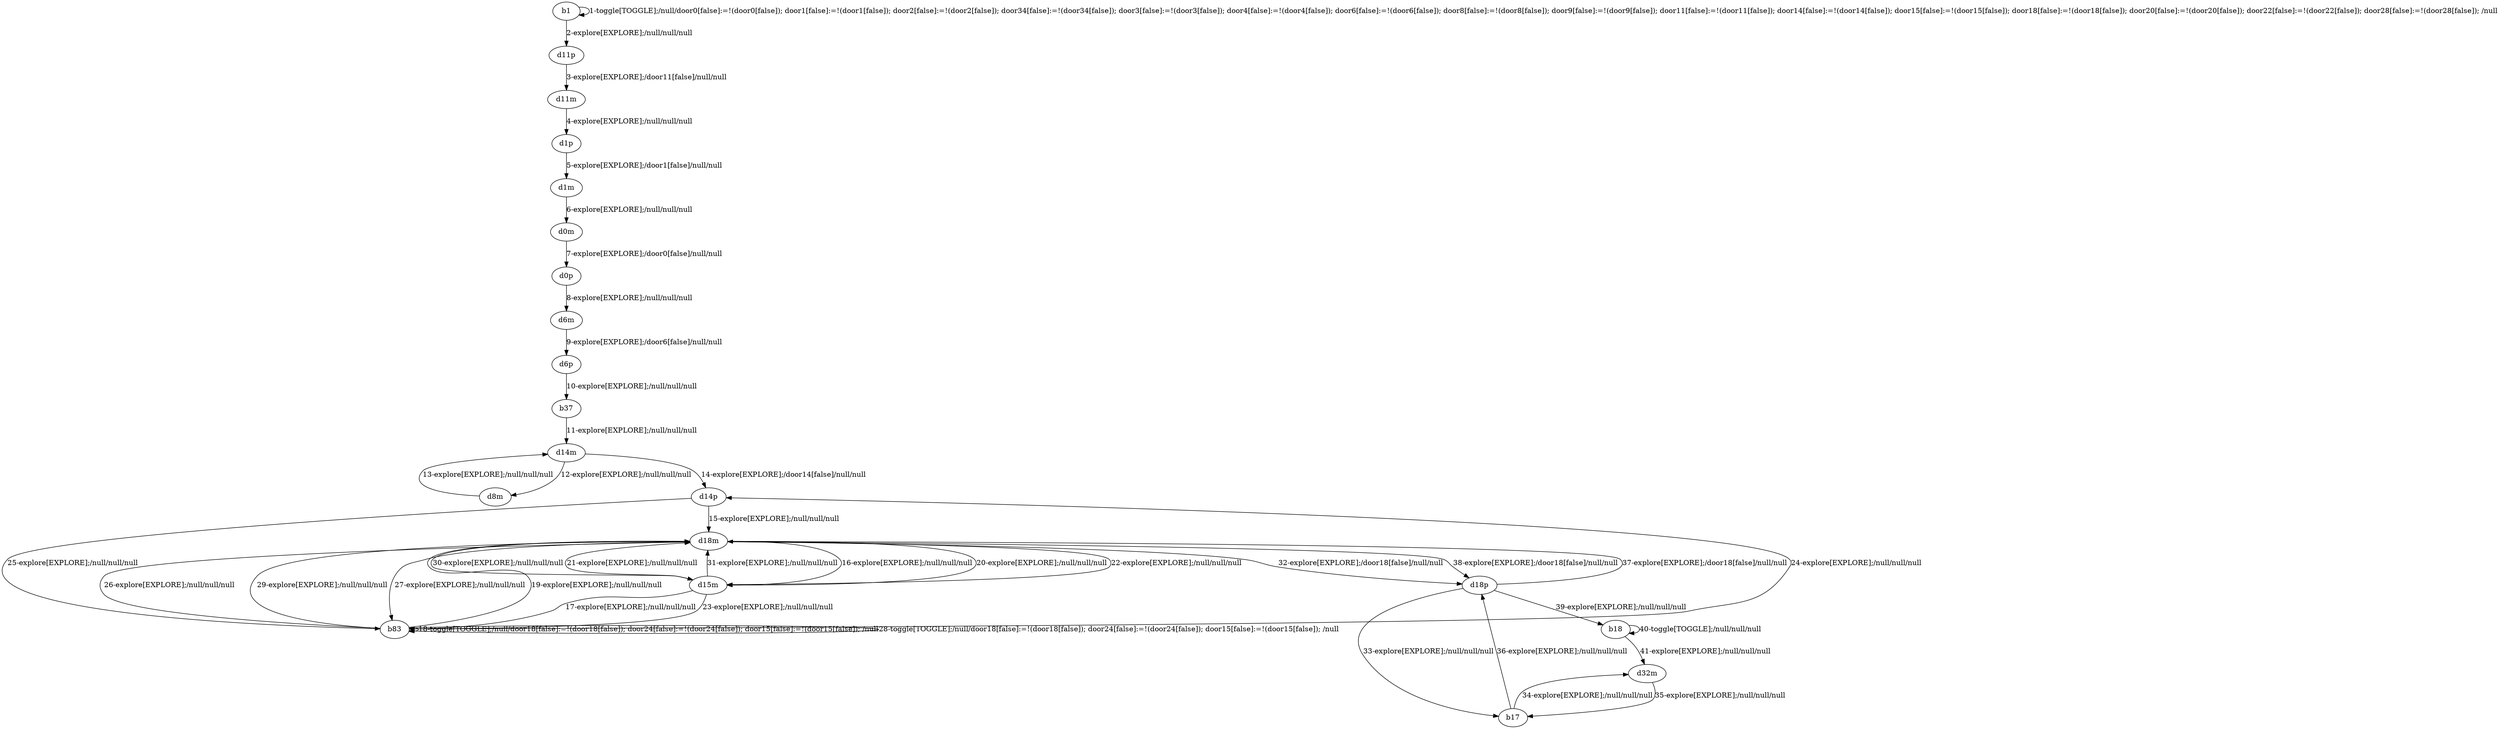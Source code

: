 # Total number of goals covered by this test: 1
# b17 --> d32m

digraph g {
"b1" -> "b1" [label = "1-toggle[TOGGLE];/null/door0[false]:=!(door0[false]); door1[false]:=!(door1[false]); door2[false]:=!(door2[false]); door34[false]:=!(door34[false]); door3[false]:=!(door3[false]); door4[false]:=!(door4[false]); door6[false]:=!(door6[false]); door8[false]:=!(door8[false]); door9[false]:=!(door9[false]); door11[false]:=!(door11[false]); door14[false]:=!(door14[false]); door15[false]:=!(door15[false]); door18[false]:=!(door18[false]); door20[false]:=!(door20[false]); door22[false]:=!(door22[false]); door28[false]:=!(door28[false]); /null"];
"b1" -> "d11p" [label = "2-explore[EXPLORE];/null/null/null"];
"d11p" -> "d11m" [label = "3-explore[EXPLORE];/door11[false]/null/null"];
"d11m" -> "d1p" [label = "4-explore[EXPLORE];/null/null/null"];
"d1p" -> "d1m" [label = "5-explore[EXPLORE];/door1[false]/null/null"];
"d1m" -> "d0m" [label = "6-explore[EXPLORE];/null/null/null"];
"d0m" -> "d0p" [label = "7-explore[EXPLORE];/door0[false]/null/null"];
"d0p" -> "d6m" [label = "8-explore[EXPLORE];/null/null/null"];
"d6m" -> "d6p" [label = "9-explore[EXPLORE];/door6[false]/null/null"];
"d6p" -> "b37" [label = "10-explore[EXPLORE];/null/null/null"];
"b37" -> "d14m" [label = "11-explore[EXPLORE];/null/null/null"];
"d14m" -> "d8m" [label = "12-explore[EXPLORE];/null/null/null"];
"d8m" -> "d14m" [label = "13-explore[EXPLORE];/null/null/null"];
"d14m" -> "d14p" [label = "14-explore[EXPLORE];/door14[false]/null/null"];
"d14p" -> "d18m" [label = "15-explore[EXPLORE];/null/null/null"];
"d18m" -> "d15m" [label = "16-explore[EXPLORE];/null/null/null"];
"d15m" -> "b83" [label = "17-explore[EXPLORE];/null/null/null"];
"b83" -> "b83" [label = "18-toggle[TOGGLE];/null/door18[false]:=!(door18[false]); door24[false]:=!(door24[false]); door15[false]:=!(door15[false]); /null"];
"b83" -> "d18m" [label = "19-explore[EXPLORE];/null/null/null"];
"d18m" -> "d15m" [label = "20-explore[EXPLORE];/null/null/null"];
"d15m" -> "d18m" [label = "21-explore[EXPLORE];/null/null/null"];
"d18m" -> "d15m" [label = "22-explore[EXPLORE];/null/null/null"];
"d15m" -> "b83" [label = "23-explore[EXPLORE];/null/null/null"];
"b83" -> "d14p" [label = "24-explore[EXPLORE];/null/null/null"];
"d14p" -> "b83" [label = "25-explore[EXPLORE];/null/null/null"];
"b83" -> "d18m" [label = "26-explore[EXPLORE];/null/null/null"];
"d18m" -> "b83" [label = "27-explore[EXPLORE];/null/null/null"];
"b83" -> "b83" [label = "28-toggle[TOGGLE];/null/door18[false]:=!(door18[false]); door24[false]:=!(door24[false]); door15[false]:=!(door15[false]); /null"];
"b83" -> "d18m" [label = "29-explore[EXPLORE];/null/null/null"];
"d18m" -> "d15m" [label = "30-explore[EXPLORE];/null/null/null"];
"d15m" -> "d18m" [label = "31-explore[EXPLORE];/null/null/null"];
"d18m" -> "d18p" [label = "32-explore[EXPLORE];/door18[false]/null/null"];
"d18p" -> "b17" [label = "33-explore[EXPLORE];/null/null/null"];
"b17" -> "d32m" [label = "34-explore[EXPLORE];/null/null/null"];
"d32m" -> "b17" [label = "35-explore[EXPLORE];/null/null/null"];
"b17" -> "d18p" [label = "36-explore[EXPLORE];/null/null/null"];
"d18p" -> "d18m" [label = "37-explore[EXPLORE];/door18[false]/null/null"];
"d18m" -> "d18p" [label = "38-explore[EXPLORE];/door18[false]/null/null"];
"d18p" -> "b18" [label = "39-explore[EXPLORE];/null/null/null"];
"b18" -> "b18" [label = "40-toggle[TOGGLE];/null/null/null"];
"b18" -> "d32m" [label = "41-explore[EXPLORE];/null/null/null"];
}